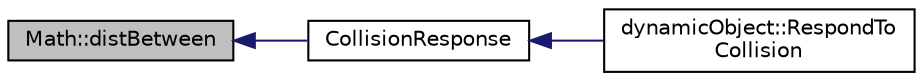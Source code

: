 digraph "Math::distBetween"
{
  bgcolor="transparent";
  edge [fontname="Helvetica",fontsize="10",labelfontname="Helvetica",labelfontsize="10"];
  node [fontname="Helvetica",fontsize="10",shape=record];
  rankdir="LR";
  Node1 [label="Math::distBetween",height=0.2,width=0.4,color="black", fillcolor="grey75", style="filled", fontcolor="black"];
  Node1 -> Node2 [dir="back",color="midnightblue",fontsize="10",style="solid",fontname="Helvetica"];
  Node2 [label="CollisionResponse",height=0.2,width=0.4,color="black",URL="$player_8cpp.html#a65c818132a37d07697eca46bebcdb97f",tooltip="CollisionResponse function. "];
  Node2 -> Node3 [dir="back",color="midnightblue",fontsize="10",style="solid",fontname="Helvetica"];
  Node3 [label="dynamicObject::RespondTo\lCollision",height=0.2,width=0.4,color="black",URL="$classdynamicObject.html#af34cb96b5a22f85d119895e27af79428",tooltip="dynamicObj RespondToCollision "];
}
